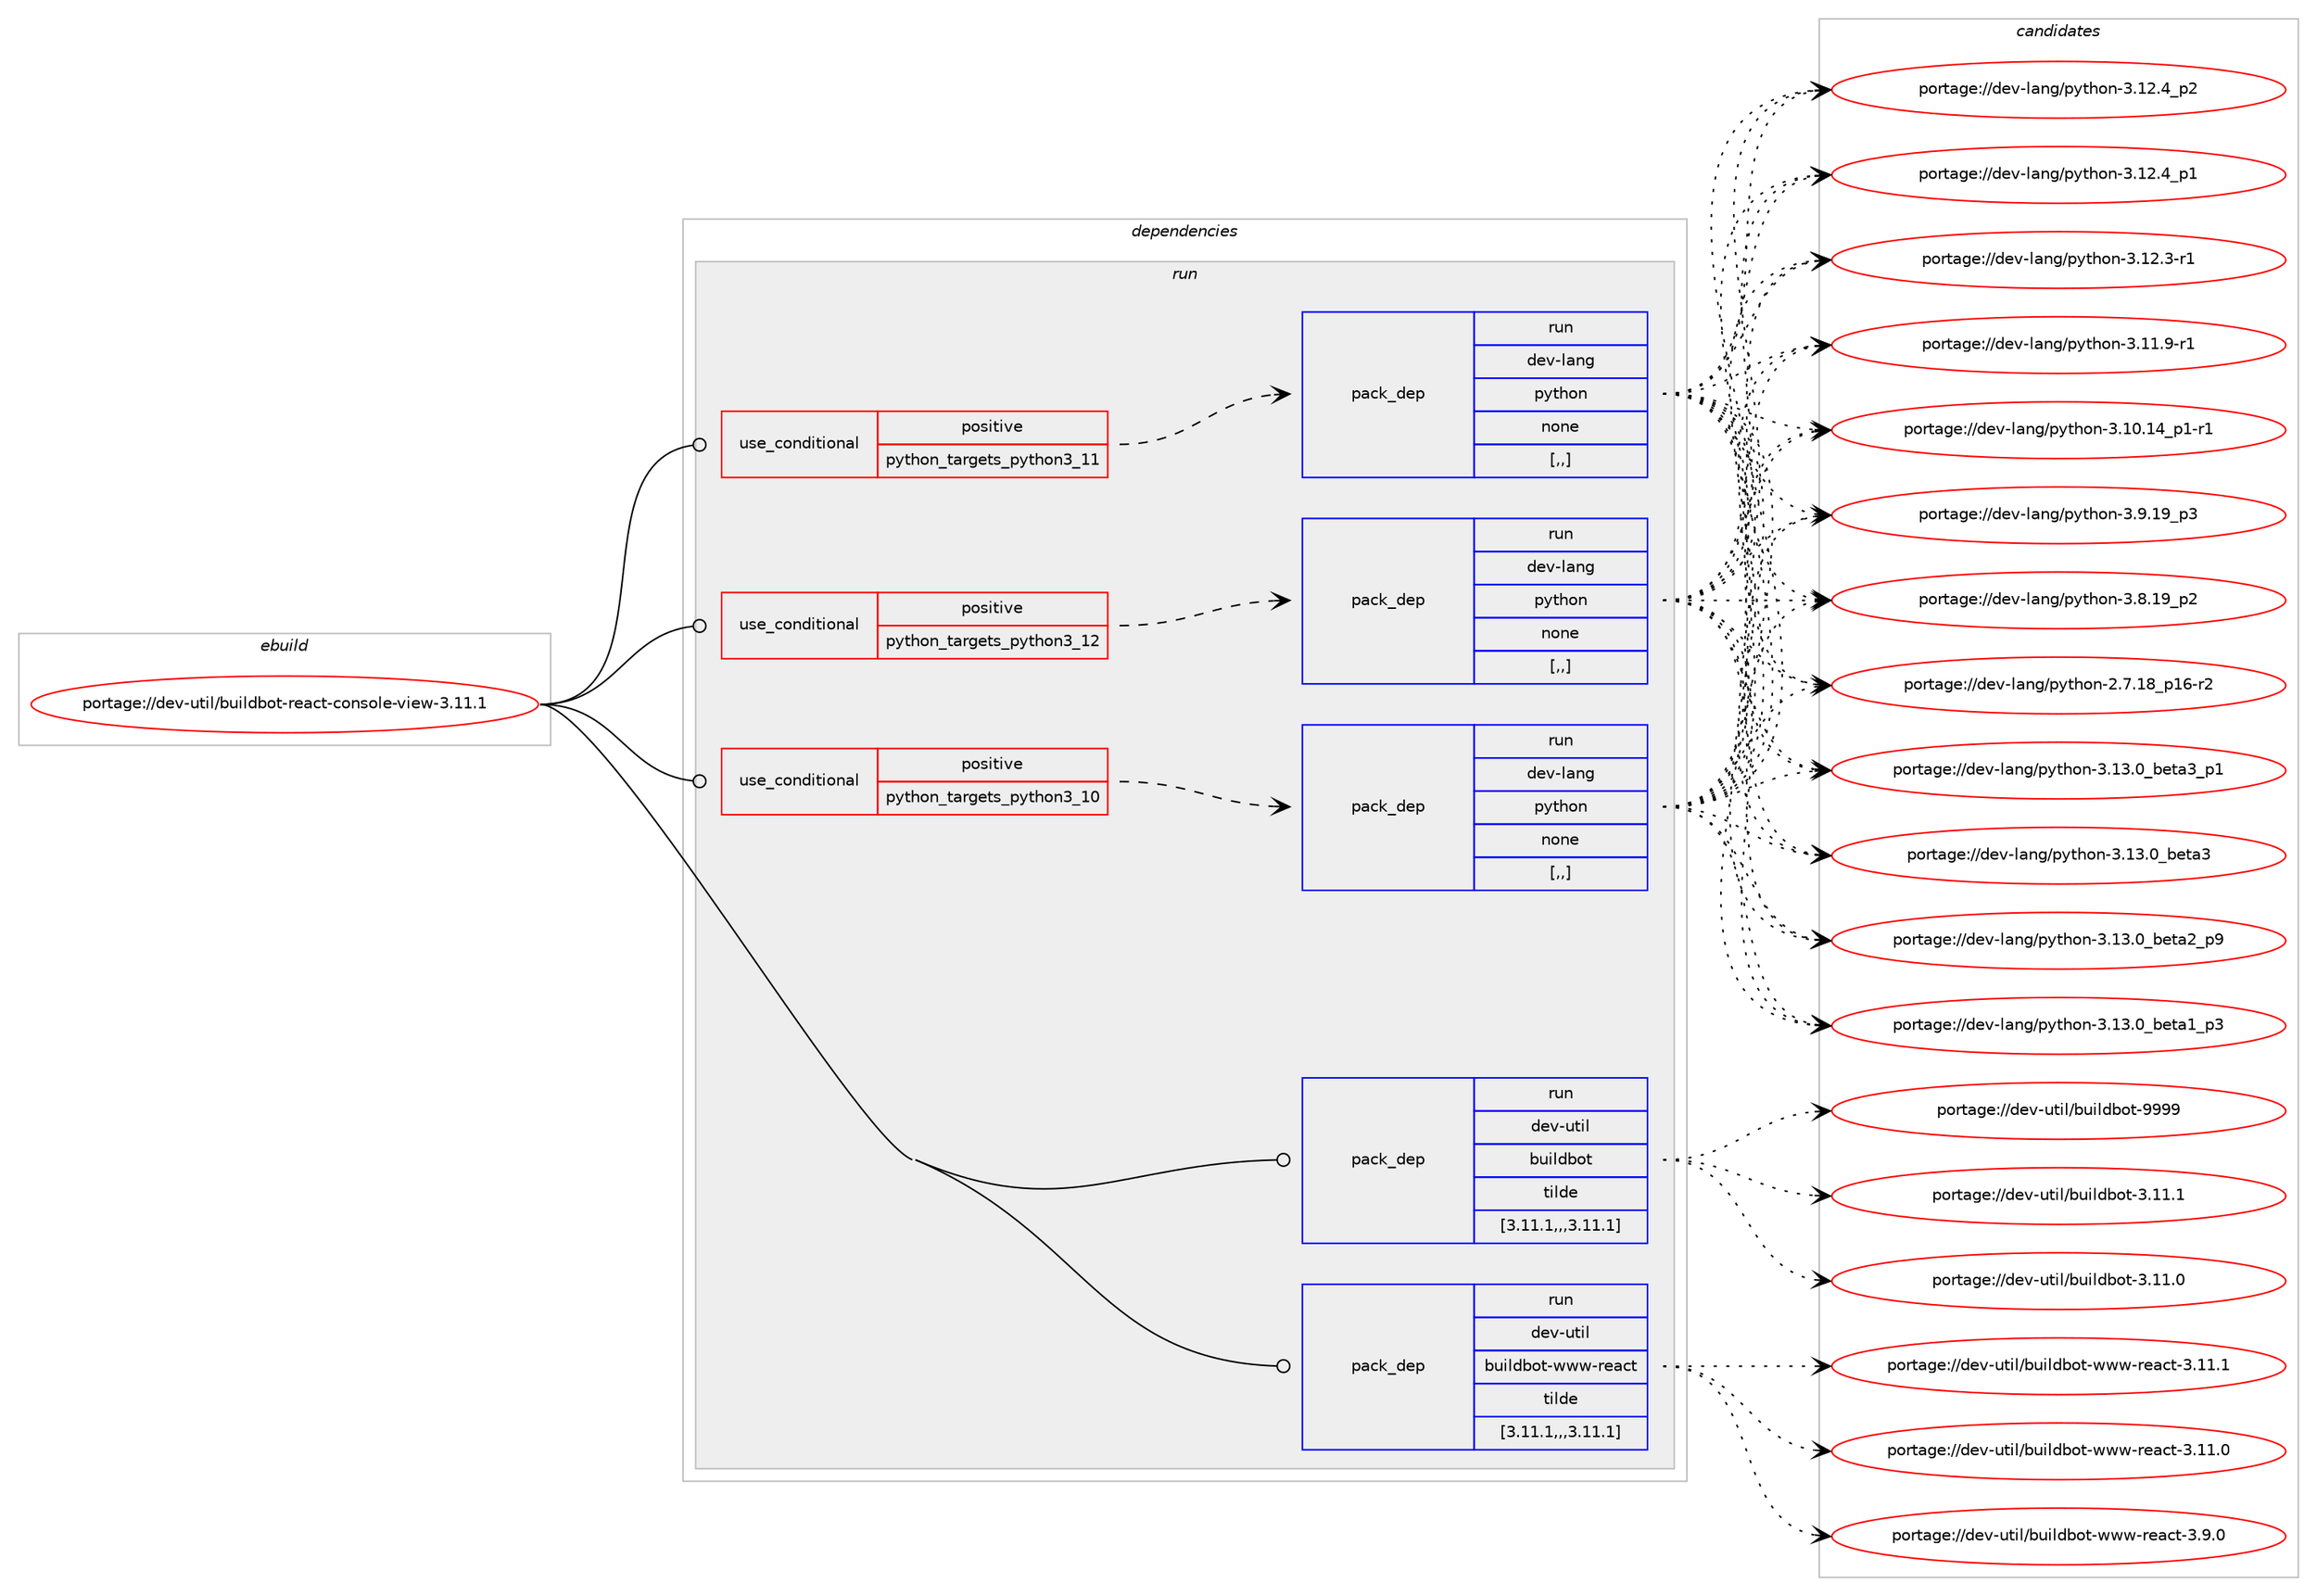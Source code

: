 digraph prolog {

# *************
# Graph options
# *************

newrank=true;
concentrate=true;
compound=true;
graph [rankdir=LR,fontname=Helvetica,fontsize=10,ranksep=1.5];#, ranksep=2.5, nodesep=0.2];
edge  [arrowhead=vee];
node  [fontname=Helvetica,fontsize=10];

# **********
# The ebuild
# **********

subgraph cluster_leftcol {
color=gray;
label=<<i>ebuild</i>>;
id [label="portage://dev-util/buildbot-react-console-view-3.11.1", color=red, width=4, href="../dev-util/buildbot-react-console-view-3.11.1.svg"];
}

# ****************
# The dependencies
# ****************

subgraph cluster_midcol {
color=gray;
label=<<i>dependencies</i>>;
subgraph cluster_compile {
fillcolor="#eeeeee";
style=filled;
label=<<i>compile</i>>;
}
subgraph cluster_compileandrun {
fillcolor="#eeeeee";
style=filled;
label=<<i>compile and run</i>>;
}
subgraph cluster_run {
fillcolor="#eeeeee";
style=filled;
label=<<i>run</i>>;
subgraph cond59152 {
dependency210462 [label=<<TABLE BORDER="0" CELLBORDER="1" CELLSPACING="0" CELLPADDING="4"><TR><TD ROWSPAN="3" CELLPADDING="10">use_conditional</TD></TR><TR><TD>positive</TD></TR><TR><TD>python_targets_python3_10</TD></TR></TABLE>>, shape=none, color=red];
subgraph pack149895 {
dependency210463 [label=<<TABLE BORDER="0" CELLBORDER="1" CELLSPACING="0" CELLPADDING="4" WIDTH="220"><TR><TD ROWSPAN="6" CELLPADDING="30">pack_dep</TD></TR><TR><TD WIDTH="110">run</TD></TR><TR><TD>dev-lang</TD></TR><TR><TD>python</TD></TR><TR><TD>none</TD></TR><TR><TD>[,,]</TD></TR></TABLE>>, shape=none, color=blue];
}
dependency210462:e -> dependency210463:w [weight=20,style="dashed",arrowhead="vee"];
}
id:e -> dependency210462:w [weight=20,style="solid",arrowhead="odot"];
subgraph cond59153 {
dependency210464 [label=<<TABLE BORDER="0" CELLBORDER="1" CELLSPACING="0" CELLPADDING="4"><TR><TD ROWSPAN="3" CELLPADDING="10">use_conditional</TD></TR><TR><TD>positive</TD></TR><TR><TD>python_targets_python3_11</TD></TR></TABLE>>, shape=none, color=red];
subgraph pack149896 {
dependency210465 [label=<<TABLE BORDER="0" CELLBORDER="1" CELLSPACING="0" CELLPADDING="4" WIDTH="220"><TR><TD ROWSPAN="6" CELLPADDING="30">pack_dep</TD></TR><TR><TD WIDTH="110">run</TD></TR><TR><TD>dev-lang</TD></TR><TR><TD>python</TD></TR><TR><TD>none</TD></TR><TR><TD>[,,]</TD></TR></TABLE>>, shape=none, color=blue];
}
dependency210464:e -> dependency210465:w [weight=20,style="dashed",arrowhead="vee"];
}
id:e -> dependency210464:w [weight=20,style="solid",arrowhead="odot"];
subgraph cond59154 {
dependency210466 [label=<<TABLE BORDER="0" CELLBORDER="1" CELLSPACING="0" CELLPADDING="4"><TR><TD ROWSPAN="3" CELLPADDING="10">use_conditional</TD></TR><TR><TD>positive</TD></TR><TR><TD>python_targets_python3_12</TD></TR></TABLE>>, shape=none, color=red];
subgraph pack149897 {
dependency210467 [label=<<TABLE BORDER="0" CELLBORDER="1" CELLSPACING="0" CELLPADDING="4" WIDTH="220"><TR><TD ROWSPAN="6" CELLPADDING="30">pack_dep</TD></TR><TR><TD WIDTH="110">run</TD></TR><TR><TD>dev-lang</TD></TR><TR><TD>python</TD></TR><TR><TD>none</TD></TR><TR><TD>[,,]</TD></TR></TABLE>>, shape=none, color=blue];
}
dependency210466:e -> dependency210467:w [weight=20,style="dashed",arrowhead="vee"];
}
id:e -> dependency210466:w [weight=20,style="solid",arrowhead="odot"];
subgraph pack149898 {
dependency210468 [label=<<TABLE BORDER="0" CELLBORDER="1" CELLSPACING="0" CELLPADDING="4" WIDTH="220"><TR><TD ROWSPAN="6" CELLPADDING="30">pack_dep</TD></TR><TR><TD WIDTH="110">run</TD></TR><TR><TD>dev-util</TD></TR><TR><TD>buildbot</TD></TR><TR><TD>tilde</TD></TR><TR><TD>[3.11.1,,,3.11.1]</TD></TR></TABLE>>, shape=none, color=blue];
}
id:e -> dependency210468:w [weight=20,style="solid",arrowhead="odot"];
subgraph pack149899 {
dependency210469 [label=<<TABLE BORDER="0" CELLBORDER="1" CELLSPACING="0" CELLPADDING="4" WIDTH="220"><TR><TD ROWSPAN="6" CELLPADDING="30">pack_dep</TD></TR><TR><TD WIDTH="110">run</TD></TR><TR><TD>dev-util</TD></TR><TR><TD>buildbot-www-react</TD></TR><TR><TD>tilde</TD></TR><TR><TD>[3.11.1,,,3.11.1]</TD></TR></TABLE>>, shape=none, color=blue];
}
id:e -> dependency210469:w [weight=20,style="solid",arrowhead="odot"];
}
}

# **************
# The candidates
# **************

subgraph cluster_choices {
rank=same;
color=gray;
label=<<i>candidates</i>>;

subgraph choice149895 {
color=black;
nodesep=1;
choice10010111845108971101034711212111610411111045514649514648959810111697519511249 [label="portage://dev-lang/python-3.13.0_beta3_p1", color=red, width=4,href="../dev-lang/python-3.13.0_beta3_p1.svg"];
choice1001011184510897110103471121211161041111104551464951464895981011169751 [label="portage://dev-lang/python-3.13.0_beta3", color=red, width=4,href="../dev-lang/python-3.13.0_beta3.svg"];
choice10010111845108971101034711212111610411111045514649514648959810111697509511257 [label="portage://dev-lang/python-3.13.0_beta2_p9", color=red, width=4,href="../dev-lang/python-3.13.0_beta2_p9.svg"];
choice10010111845108971101034711212111610411111045514649514648959810111697499511251 [label="portage://dev-lang/python-3.13.0_beta1_p3", color=red, width=4,href="../dev-lang/python-3.13.0_beta1_p3.svg"];
choice100101118451089711010347112121116104111110455146495046529511250 [label="portage://dev-lang/python-3.12.4_p2", color=red, width=4,href="../dev-lang/python-3.12.4_p2.svg"];
choice100101118451089711010347112121116104111110455146495046529511249 [label="portage://dev-lang/python-3.12.4_p1", color=red, width=4,href="../dev-lang/python-3.12.4_p1.svg"];
choice100101118451089711010347112121116104111110455146495046514511449 [label="portage://dev-lang/python-3.12.3-r1", color=red, width=4,href="../dev-lang/python-3.12.3-r1.svg"];
choice100101118451089711010347112121116104111110455146494946574511449 [label="portage://dev-lang/python-3.11.9-r1", color=red, width=4,href="../dev-lang/python-3.11.9-r1.svg"];
choice100101118451089711010347112121116104111110455146494846495295112494511449 [label="portage://dev-lang/python-3.10.14_p1-r1", color=red, width=4,href="../dev-lang/python-3.10.14_p1-r1.svg"];
choice100101118451089711010347112121116104111110455146574649579511251 [label="portage://dev-lang/python-3.9.19_p3", color=red, width=4,href="../dev-lang/python-3.9.19_p3.svg"];
choice100101118451089711010347112121116104111110455146564649579511250 [label="portage://dev-lang/python-3.8.19_p2", color=red, width=4,href="../dev-lang/python-3.8.19_p2.svg"];
choice100101118451089711010347112121116104111110455046554649569511249544511450 [label="portage://dev-lang/python-2.7.18_p16-r2", color=red, width=4,href="../dev-lang/python-2.7.18_p16-r2.svg"];
dependency210463:e -> choice10010111845108971101034711212111610411111045514649514648959810111697519511249:w [style=dotted,weight="100"];
dependency210463:e -> choice1001011184510897110103471121211161041111104551464951464895981011169751:w [style=dotted,weight="100"];
dependency210463:e -> choice10010111845108971101034711212111610411111045514649514648959810111697509511257:w [style=dotted,weight="100"];
dependency210463:e -> choice10010111845108971101034711212111610411111045514649514648959810111697499511251:w [style=dotted,weight="100"];
dependency210463:e -> choice100101118451089711010347112121116104111110455146495046529511250:w [style=dotted,weight="100"];
dependency210463:e -> choice100101118451089711010347112121116104111110455146495046529511249:w [style=dotted,weight="100"];
dependency210463:e -> choice100101118451089711010347112121116104111110455146495046514511449:w [style=dotted,weight="100"];
dependency210463:e -> choice100101118451089711010347112121116104111110455146494946574511449:w [style=dotted,weight="100"];
dependency210463:e -> choice100101118451089711010347112121116104111110455146494846495295112494511449:w [style=dotted,weight="100"];
dependency210463:e -> choice100101118451089711010347112121116104111110455146574649579511251:w [style=dotted,weight="100"];
dependency210463:e -> choice100101118451089711010347112121116104111110455146564649579511250:w [style=dotted,weight="100"];
dependency210463:e -> choice100101118451089711010347112121116104111110455046554649569511249544511450:w [style=dotted,weight="100"];
}
subgraph choice149896 {
color=black;
nodesep=1;
choice10010111845108971101034711212111610411111045514649514648959810111697519511249 [label="portage://dev-lang/python-3.13.0_beta3_p1", color=red, width=4,href="../dev-lang/python-3.13.0_beta3_p1.svg"];
choice1001011184510897110103471121211161041111104551464951464895981011169751 [label="portage://dev-lang/python-3.13.0_beta3", color=red, width=4,href="../dev-lang/python-3.13.0_beta3.svg"];
choice10010111845108971101034711212111610411111045514649514648959810111697509511257 [label="portage://dev-lang/python-3.13.0_beta2_p9", color=red, width=4,href="../dev-lang/python-3.13.0_beta2_p9.svg"];
choice10010111845108971101034711212111610411111045514649514648959810111697499511251 [label="portage://dev-lang/python-3.13.0_beta1_p3", color=red, width=4,href="../dev-lang/python-3.13.0_beta1_p3.svg"];
choice100101118451089711010347112121116104111110455146495046529511250 [label="portage://dev-lang/python-3.12.4_p2", color=red, width=4,href="../dev-lang/python-3.12.4_p2.svg"];
choice100101118451089711010347112121116104111110455146495046529511249 [label="portage://dev-lang/python-3.12.4_p1", color=red, width=4,href="../dev-lang/python-3.12.4_p1.svg"];
choice100101118451089711010347112121116104111110455146495046514511449 [label="portage://dev-lang/python-3.12.3-r1", color=red, width=4,href="../dev-lang/python-3.12.3-r1.svg"];
choice100101118451089711010347112121116104111110455146494946574511449 [label="portage://dev-lang/python-3.11.9-r1", color=red, width=4,href="../dev-lang/python-3.11.9-r1.svg"];
choice100101118451089711010347112121116104111110455146494846495295112494511449 [label="portage://dev-lang/python-3.10.14_p1-r1", color=red, width=4,href="../dev-lang/python-3.10.14_p1-r1.svg"];
choice100101118451089711010347112121116104111110455146574649579511251 [label="portage://dev-lang/python-3.9.19_p3", color=red, width=4,href="../dev-lang/python-3.9.19_p3.svg"];
choice100101118451089711010347112121116104111110455146564649579511250 [label="portage://dev-lang/python-3.8.19_p2", color=red, width=4,href="../dev-lang/python-3.8.19_p2.svg"];
choice100101118451089711010347112121116104111110455046554649569511249544511450 [label="portage://dev-lang/python-2.7.18_p16-r2", color=red, width=4,href="../dev-lang/python-2.7.18_p16-r2.svg"];
dependency210465:e -> choice10010111845108971101034711212111610411111045514649514648959810111697519511249:w [style=dotted,weight="100"];
dependency210465:e -> choice1001011184510897110103471121211161041111104551464951464895981011169751:w [style=dotted,weight="100"];
dependency210465:e -> choice10010111845108971101034711212111610411111045514649514648959810111697509511257:w [style=dotted,weight="100"];
dependency210465:e -> choice10010111845108971101034711212111610411111045514649514648959810111697499511251:w [style=dotted,weight="100"];
dependency210465:e -> choice100101118451089711010347112121116104111110455146495046529511250:w [style=dotted,weight="100"];
dependency210465:e -> choice100101118451089711010347112121116104111110455146495046529511249:w [style=dotted,weight="100"];
dependency210465:e -> choice100101118451089711010347112121116104111110455146495046514511449:w [style=dotted,weight="100"];
dependency210465:e -> choice100101118451089711010347112121116104111110455146494946574511449:w [style=dotted,weight="100"];
dependency210465:e -> choice100101118451089711010347112121116104111110455146494846495295112494511449:w [style=dotted,weight="100"];
dependency210465:e -> choice100101118451089711010347112121116104111110455146574649579511251:w [style=dotted,weight="100"];
dependency210465:e -> choice100101118451089711010347112121116104111110455146564649579511250:w [style=dotted,weight="100"];
dependency210465:e -> choice100101118451089711010347112121116104111110455046554649569511249544511450:w [style=dotted,weight="100"];
}
subgraph choice149897 {
color=black;
nodesep=1;
choice10010111845108971101034711212111610411111045514649514648959810111697519511249 [label="portage://dev-lang/python-3.13.0_beta3_p1", color=red, width=4,href="../dev-lang/python-3.13.0_beta3_p1.svg"];
choice1001011184510897110103471121211161041111104551464951464895981011169751 [label="portage://dev-lang/python-3.13.0_beta3", color=red, width=4,href="../dev-lang/python-3.13.0_beta3.svg"];
choice10010111845108971101034711212111610411111045514649514648959810111697509511257 [label="portage://dev-lang/python-3.13.0_beta2_p9", color=red, width=4,href="../dev-lang/python-3.13.0_beta2_p9.svg"];
choice10010111845108971101034711212111610411111045514649514648959810111697499511251 [label="portage://dev-lang/python-3.13.0_beta1_p3", color=red, width=4,href="../dev-lang/python-3.13.0_beta1_p3.svg"];
choice100101118451089711010347112121116104111110455146495046529511250 [label="portage://dev-lang/python-3.12.4_p2", color=red, width=4,href="../dev-lang/python-3.12.4_p2.svg"];
choice100101118451089711010347112121116104111110455146495046529511249 [label="portage://dev-lang/python-3.12.4_p1", color=red, width=4,href="../dev-lang/python-3.12.4_p1.svg"];
choice100101118451089711010347112121116104111110455146495046514511449 [label="portage://dev-lang/python-3.12.3-r1", color=red, width=4,href="../dev-lang/python-3.12.3-r1.svg"];
choice100101118451089711010347112121116104111110455146494946574511449 [label="portage://dev-lang/python-3.11.9-r1", color=red, width=4,href="../dev-lang/python-3.11.9-r1.svg"];
choice100101118451089711010347112121116104111110455146494846495295112494511449 [label="portage://dev-lang/python-3.10.14_p1-r1", color=red, width=4,href="../dev-lang/python-3.10.14_p1-r1.svg"];
choice100101118451089711010347112121116104111110455146574649579511251 [label="portage://dev-lang/python-3.9.19_p3", color=red, width=4,href="../dev-lang/python-3.9.19_p3.svg"];
choice100101118451089711010347112121116104111110455146564649579511250 [label="portage://dev-lang/python-3.8.19_p2", color=red, width=4,href="../dev-lang/python-3.8.19_p2.svg"];
choice100101118451089711010347112121116104111110455046554649569511249544511450 [label="portage://dev-lang/python-2.7.18_p16-r2", color=red, width=4,href="../dev-lang/python-2.7.18_p16-r2.svg"];
dependency210467:e -> choice10010111845108971101034711212111610411111045514649514648959810111697519511249:w [style=dotted,weight="100"];
dependency210467:e -> choice1001011184510897110103471121211161041111104551464951464895981011169751:w [style=dotted,weight="100"];
dependency210467:e -> choice10010111845108971101034711212111610411111045514649514648959810111697509511257:w [style=dotted,weight="100"];
dependency210467:e -> choice10010111845108971101034711212111610411111045514649514648959810111697499511251:w [style=dotted,weight="100"];
dependency210467:e -> choice100101118451089711010347112121116104111110455146495046529511250:w [style=dotted,weight="100"];
dependency210467:e -> choice100101118451089711010347112121116104111110455146495046529511249:w [style=dotted,weight="100"];
dependency210467:e -> choice100101118451089711010347112121116104111110455146495046514511449:w [style=dotted,weight="100"];
dependency210467:e -> choice100101118451089711010347112121116104111110455146494946574511449:w [style=dotted,weight="100"];
dependency210467:e -> choice100101118451089711010347112121116104111110455146494846495295112494511449:w [style=dotted,weight="100"];
dependency210467:e -> choice100101118451089711010347112121116104111110455146574649579511251:w [style=dotted,weight="100"];
dependency210467:e -> choice100101118451089711010347112121116104111110455146564649579511250:w [style=dotted,weight="100"];
dependency210467:e -> choice100101118451089711010347112121116104111110455046554649569511249544511450:w [style=dotted,weight="100"];
}
subgraph choice149898 {
color=black;
nodesep=1;
choice100101118451171161051084798117105108100981111164557575757 [label="portage://dev-util/buildbot-9999", color=red, width=4,href="../dev-util/buildbot-9999.svg"];
choice1001011184511711610510847981171051081009811111645514649494649 [label="portage://dev-util/buildbot-3.11.1", color=red, width=4,href="../dev-util/buildbot-3.11.1.svg"];
choice1001011184511711610510847981171051081009811111645514649494648 [label="portage://dev-util/buildbot-3.11.0", color=red, width=4,href="../dev-util/buildbot-3.11.0.svg"];
dependency210468:e -> choice100101118451171161051084798117105108100981111164557575757:w [style=dotted,weight="100"];
dependency210468:e -> choice1001011184511711610510847981171051081009811111645514649494649:w [style=dotted,weight="100"];
dependency210468:e -> choice1001011184511711610510847981171051081009811111645514649494648:w [style=dotted,weight="100"];
}
subgraph choice149899 {
color=black;
nodesep=1;
choice100101118451171161051084798117105108100981111164511911911945114101979911645514649494649 [label="portage://dev-util/buildbot-www-react-3.11.1", color=red, width=4,href="../dev-util/buildbot-www-react-3.11.1.svg"];
choice100101118451171161051084798117105108100981111164511911911945114101979911645514649494648 [label="portage://dev-util/buildbot-www-react-3.11.0", color=red, width=4,href="../dev-util/buildbot-www-react-3.11.0.svg"];
choice1001011184511711610510847981171051081009811111645119119119451141019799116455146574648 [label="portage://dev-util/buildbot-www-react-3.9.0", color=red, width=4,href="../dev-util/buildbot-www-react-3.9.0.svg"];
dependency210469:e -> choice100101118451171161051084798117105108100981111164511911911945114101979911645514649494649:w [style=dotted,weight="100"];
dependency210469:e -> choice100101118451171161051084798117105108100981111164511911911945114101979911645514649494648:w [style=dotted,weight="100"];
dependency210469:e -> choice1001011184511711610510847981171051081009811111645119119119451141019799116455146574648:w [style=dotted,weight="100"];
}
}

}

